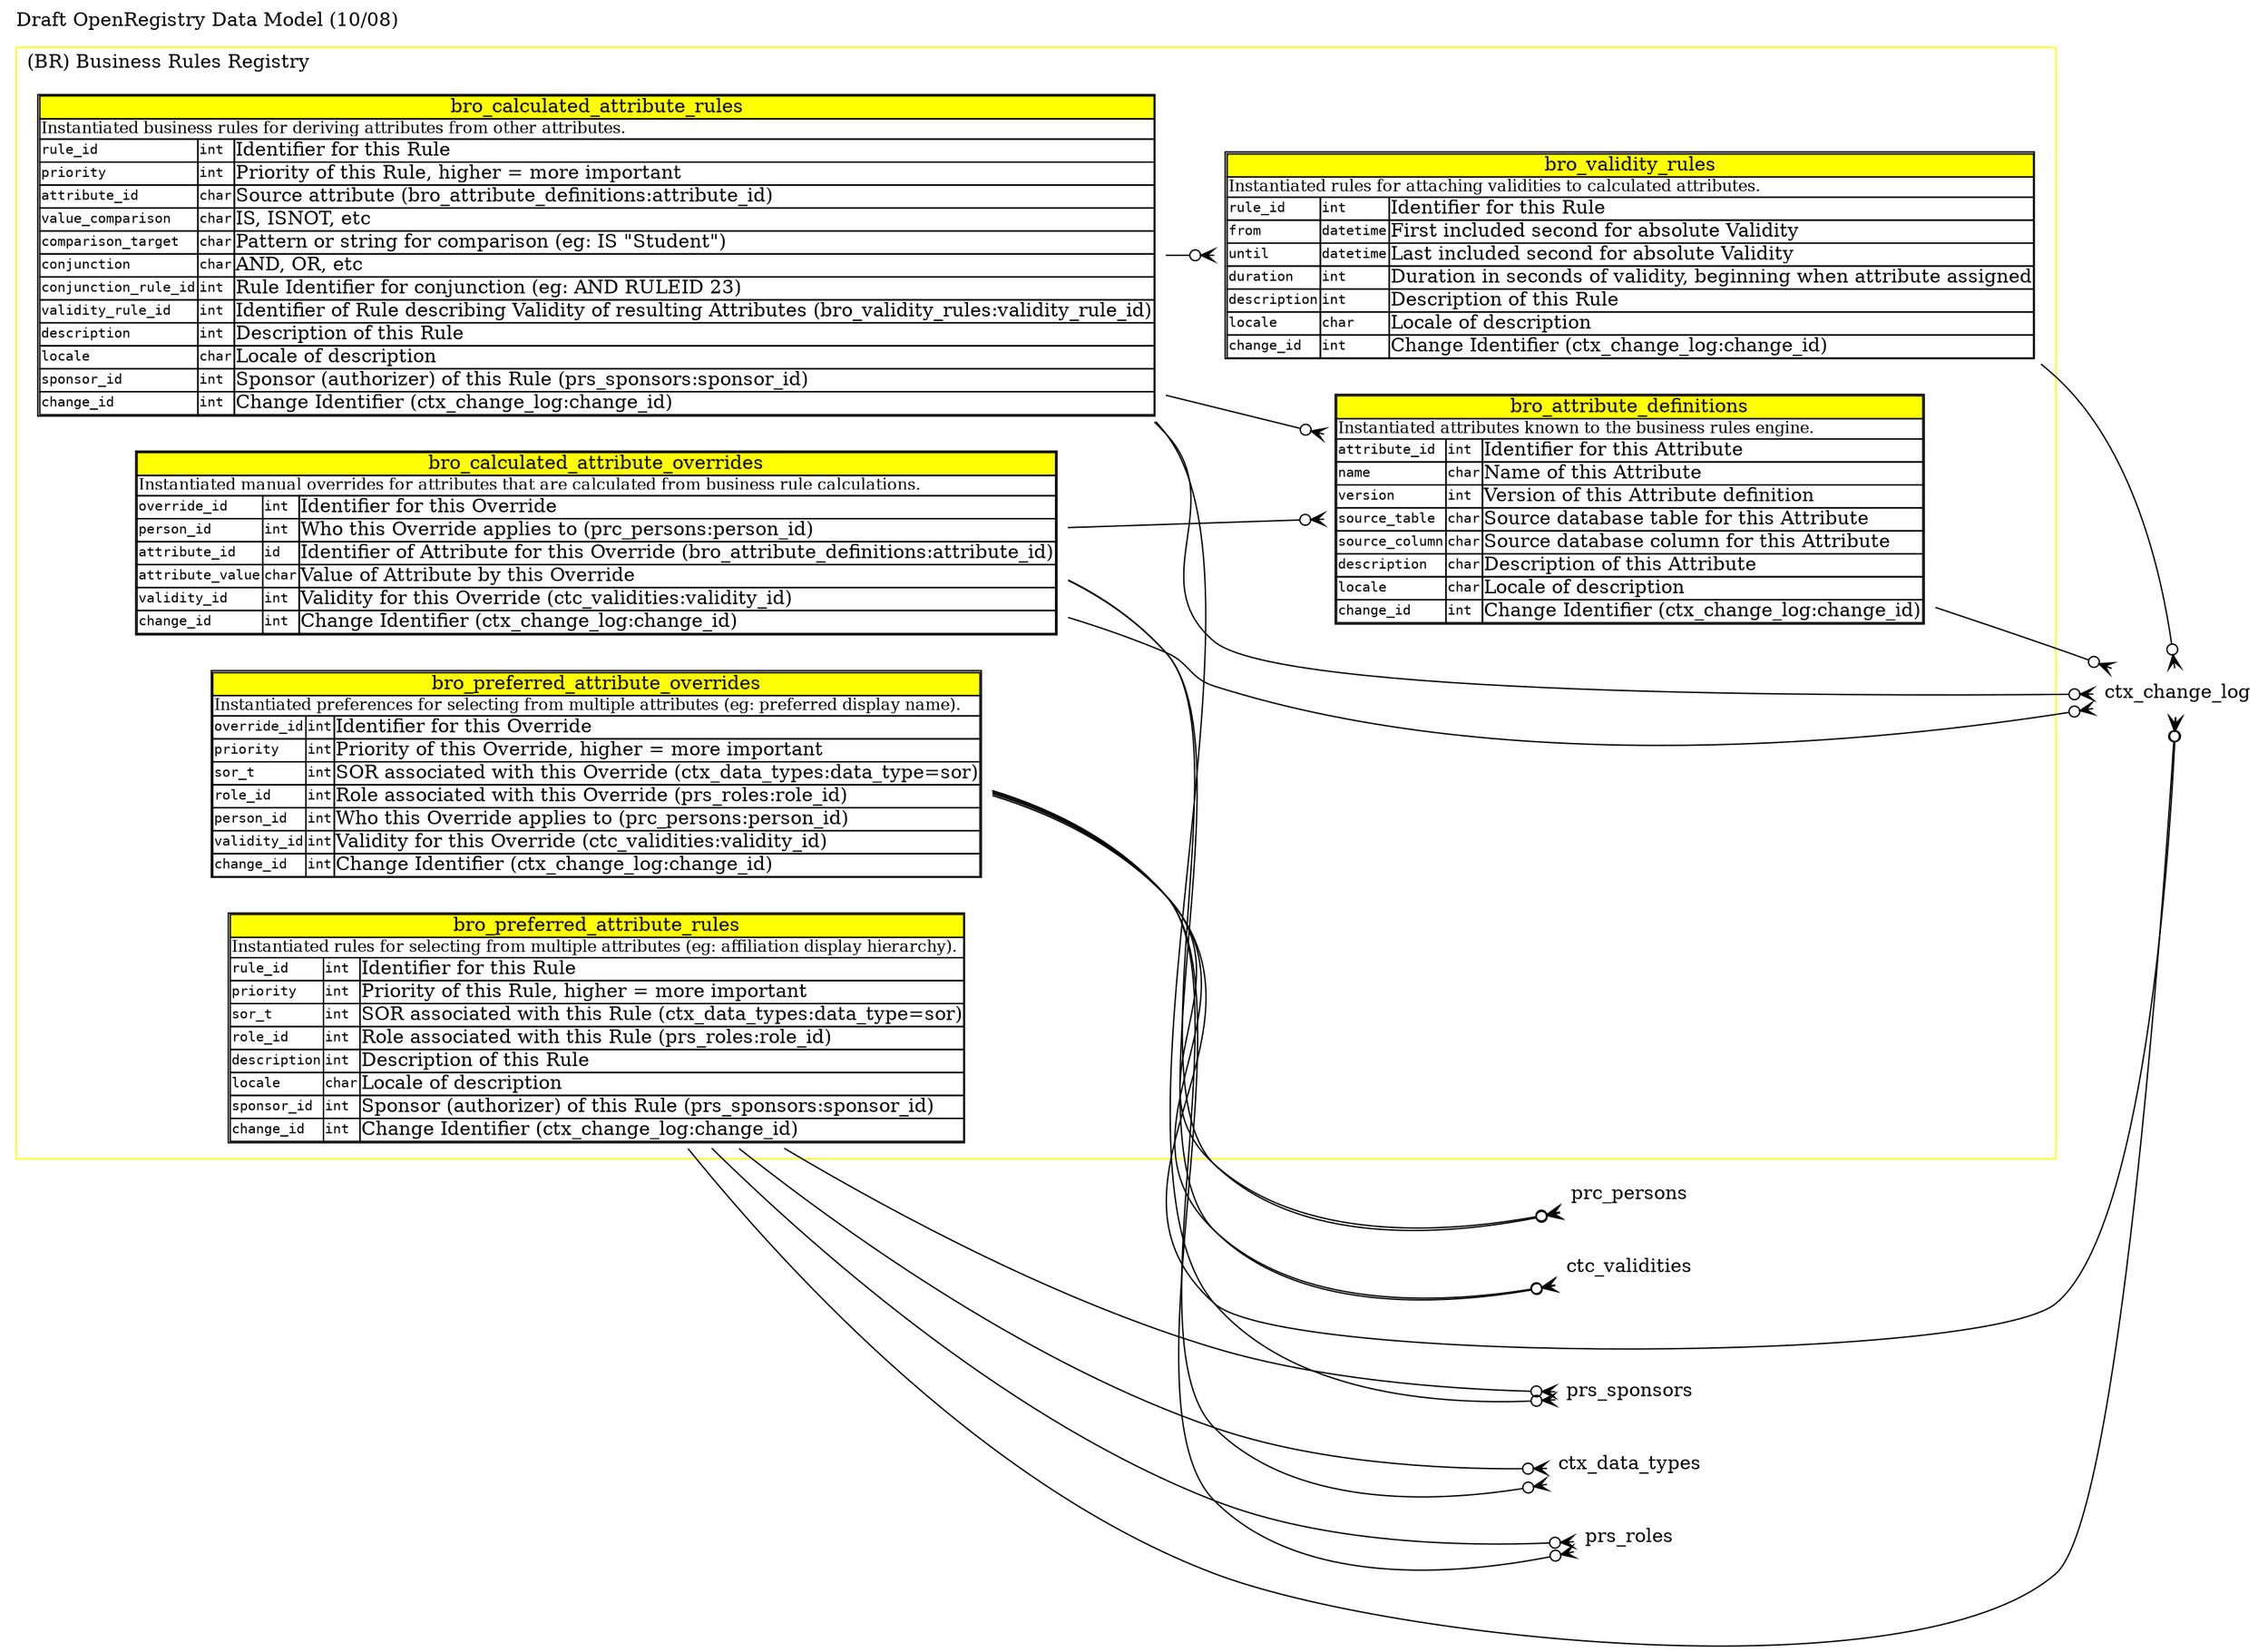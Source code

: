 /*
 * Version: $Revision: 1.3 $
 * Date: $Date: 2008/10/21 03:00:21 $
 */

digraph ORDATAMODEL {
  graph [label="Draft OpenRegistry Data Model (10/08)", labelloc="t", labeljust="l", rankdir="LR"]
  node [shape=plaintext, labeljust="l"]

  subgraph cluster_BR {
    label = "(BR) Business Rules Registry";
    color = "yellow";

    /*
     * Attribute Definitions
     */

    bro_attribute_definitions [label=<<table cellborder="1" cellpadding="0" cellspacing="0">
<tr>
 <td bgcolor="yellow" colspan="3"><font point-size="14">bro_attribute_definitions</font></td>
</tr>
<tr>
 <td align="left" colspan="3"><font point-size="12">Instantiated attributes known to the business rules engine.</font></td>
</tr>
<tr>
 <td align="left"><font face="Courier" point-size="10">attribute_id</font></td>
 <td align="left"><font face="Courier" point-size="10">int</font></td>
 <td align="left">Identifier for this Attribute</td>
</tr>
<tr>
 <td align="left"><font face="Courier" point-size="10">name</font></td>
 <td align="left"><font face="Courier" point-size="10">char</font></td>
 <td align="left">Name of this Attribute</td>
</tr>
<tr>
 <td align="left"><font face="Courier" point-size="10">version</font></td>
 <td align="left"><font face="Courier" point-size="10">int</font></td>
 <td align="left">Version of this Attribute definition</td>
</tr>
<tr>
 <td align="left"><font face="Courier" point-size="10">source_table</font></td>
 <td align="left"><font face="Courier" point-size="10">char</font></td>
 <td align="left">Source database table for this Attribute</td>
</tr>
<tr>
 <td align="left"><font face="Courier" point-size="10">source_column</font></td>
 <td align="left"><font face="Courier" point-size="10">char</font></td>
 <td align="left">Source database column for this Attribute</td>
</tr>
<tr>
 <td align="left"><font face="Courier" point-size="10">description</font></td>
 <td align="left"><font face="Courier" point-size="10">char</font></td>
 <td align="left">Description of this Attribute</td>
</tr>
<tr>
 <td align="left"><font face="Courier" point-size="10">locale</font></td>
 <td align="left"><font face="Courier" point-size="10">char</font></td>
 <td align="left">Locale of description</td>
</tr>
<tr>
 <td align="left"><font face="Courier" point-size="10">change_id</font></td>
 <td align="left"><font face="Courier" point-size="10">int</font></td>
 <td align="left">Change Identifier (ctx_change_log:change_id)</td>
</tr>
   </table>>];

    /*
     * Derived Attribute Overrides
     */

    bro_calculated_attribute_overrides [label=<<table cellborder="1" cellpadding="0" cellspacing="0">
<tr>
 <td bgcolor="yellow" colspan="3"><font point-size="14">bro_calculated_attribute_overrides</font></td>
</tr>
<tr>
 <td align="left" colspan="3"><font point-size="12">Instantiated manual overrides for attributes that are calculated from business rule calculations.</font></td>
</tr>
<tr>
 <td align="left"><font face="Courier" point-size="10">override_id</font></td>
 <td align="left"><font face="Courier" point-size="10">int</font></td>
 <td align="left">Identifier for this Override</td>
</tr>
<tr>
 <td align="left"><font face="Courier" point-size="10">person_id</font></td>
 <td align="left"><font face="Courier" point-size="10">int</font></td>
 <td align="left">Who this Override applies to (prc_persons:person_id)</td>
</tr>
<tr>
 <td align="left"><font face="Courier" point-size="10">attribute_id</font></td>
 <td align="left"><font face="Courier" point-size="10">id</font></td>
 <td align="left">Identifier of Attribute for this Override (bro_attribute_definitions:attribute_id)</td>
</tr>
<tr>
 <td align="left"><font face="Courier" point-size="10">attribute_value</font></td>
 <td align="left"><font face="Courier" point-size="10">char</font></td>
 <td align="left">Value of Attribute by this Override</td>
</tr>
<tr>
 <td align="left"><font face="Courier" point-size="10">validity_id</font></td>
 <td align="left"><font face="Courier" point-size="10">int</font></td>
 <td align="left">Validity for this Override (ctc_validities:validity_id)</td>
</tr>
<tr>
 <td align="left"><font face="Courier" point-size="10">change_id</font></td>
 <td align="left"><font face="Courier" point-size="10">int</font></td>
 <td align="left">Change Identifier (ctx_change_log:change_id)</td>
</tr>
   </table>>];

    /*
     * Derived Attribute Rules
     */

    bro_calculated_attribute_rules [label=<<table cellborder="1" cellpadding="0" cellspacing="0">
<tr>
 <td bgcolor="yellow" colspan="3"><font point-size="14">bro_calculated_attribute_rules</font></td>
</tr>
<tr>
 <td align="left" colspan="3"><font point-size="12">Instantiated business rules for deriving attributes from other attributes.</font></td>
</tr>
<tr>
 <td align="left"><font face="Courier" point-size="10">rule_id</font></td>
 <td align="left"><font face="Courier" point-size="10">int</font></td>
 <td align="left">Identifier for this Rule</td>
</tr>
<tr>
 <td align="left"><font face="Courier" point-size="10">priority</font></td>
 <td align="left"><font face="Courier" point-size="10">int</font></td>
 <td align="left">Priority of this Rule, higher = more important</td>
</tr>
<tr>
 <td align="left"><font face="Courier" point-size="10">attribute_id</font></td>
 <td align="left"><font face="Courier" point-size="10">char</font></td>
 <td align="left">Source attribute (bro_attribute_definitions:attribute_id)</td>
</tr>
<tr>
 <td align="left"><font face="Courier" point-size="10">value_comparison</font></td>
 <td align="left"><font face="Courier" point-size="10">char</font></td>
 <td align="left">IS, ISNOT, etc</td>
</tr>
<tr>
 <td align="left"><font face="Courier" point-size="10">comparison_target</font></td>
 <td align="left"><font face="Courier" point-size="10">char</font></td>
 <td align="left">Pattern or string for comparison (eg: IS "Student")</td>
</tr>
<tr>
 <td align="left"><font face="Courier" point-size="10">conjunction</font></td>
 <td align="left"><font face="Courier" point-size="10">char</font></td>
 <td align="left">AND, OR, etc</td>
</tr>
<tr>
 <td align="left"><font face="Courier" point-size="10">conjunction_rule_id</font></td>
 <td align="left"><font face="Courier" point-size="10">int</font></td>
 <td align="left">Rule Identifier for conjunction (eg: AND RULEID 23)</td>
</tr>
<tr>
 <td align="left"><font face="Courier" point-size="10">validity_rule_id</font></td>
 <td align="left"><font face="Courier" point-size="10">int</font></td>
 <td align="left">Identifier of Rule describing Validity of resulting Attributes (bro_validity_rules:validity_rule_id)</td>
</tr>
<tr>
 <td align="left"><font face="Courier" point-size="10">description</font></td>
 <td align="left"><font face="Courier" point-size="10">int</font></td>
 <td align="left">Description of this Rule</td>
</tr>
<tr>
 <td align="left"><font face="Courier" point-size="10">locale</font></td>
 <td align="left"><font face="Courier" point-size="10">char</font></td>
 <td align="left">Locale of description</td>
</tr>
<tr>
 <td align="left"><font face="Courier" point-size="10">sponsor_id</font></td>
 <td align="left"><font face="Courier" point-size="10">int</font></td>
 <td align="left">Sponsor (authorizer) of this Rule (prs_sponsors:sponsor_id)</td>
</tr>
<tr>
 <td align="left"><font face="Courier" point-size="10">change_id</font></td>
 <td align="left"><font face="Courier" point-size="10">int</font></td>
 <td align="left">Change Identifier (ctx_change_log:change_id)</td>
</tr>
   </table>>];

    /*
     * Preferred Attribute Overrides
     */

    bro_preferred_attribute_overrides [label=<<table cellborder="1" cellpadding="0" cellspacing="0">
<tr>
 <td bgcolor="yellow" colspan="3"><font point-size="14">bro_preferred_attribute_overrides</font></td>
</tr>
<tr>
 <td align="left" colspan="3"><font point-size="12">Instantiated preferences for selecting from multiple attributes (eg: preferred display name).</font></td>
</tr>
<tr>
 <td align="left"><font face="Courier" point-size="10">override_id</font></td>
 <td align="left"><font face="Courier" point-size="10">int</font></td>
 <td align="left">Identifier for this Override</td>
</tr>
<tr>
 <td align="left"><font face="Courier" point-size="10">priority</font></td>
 <td align="left"><font face="Courier" point-size="10">int</font></td>
 <td align="left">Priority of this Override, higher = more important</td>
</tr>
<tr>
 <td align="left"><font face="Courier" point-size="10">sor_t</font></td>
 <td align="left"><font face="Courier" point-size="10">int</font></td>
 <td align="left">SOR associated with this Override (ctx_data_types:data_type=sor)</td>
</tr>
<tr>
 <td align="left"><font face="Courier" point-size="10">role_id</font></td>
 <td align="left"><font face="Courier" point-size="10">int</font></td>
 <td align="left">Role associated with this Override (prs_roles:role_id)</td>
</tr>
<tr>
 <td align="left"><font face="Courier" point-size="10">person_id</font></td>
 <td align="left"><font face="Courier" point-size="10">int</font></td>
 <td align="left">Who this Override applies to (prc_persons:person_id)</td>
</tr>
<tr>
 <td align="left"><font face="Courier" point-size="10">validity_id</font></td>
 <td align="left"><font face="Courier" point-size="10">int</font></td>
 <td align="left">Validity for this Override (ctc_validities:validity_id)</td>
</tr>
<tr>
 <td align="left"><font face="Courier" point-size="10">change_id</font></td>
 <td align="left"><font face="Courier" point-size="10">int</font></td>
 <td align="left">Change Identifier (ctx_change_log:change_id)</td>
</tr>
   </table>>];

    /*
     * Preferred Attribute Rules
     */

    bro_preferred_attribute_rules [label=<<table cellborder="1" cellpadding="0" cellspacing="0">
<tr>
 <td bgcolor="yellow" colspan="3"><font point-size="14">bro_preferred_attribute_rules</font></td>
</tr>
<tr>
 <td align="left" colspan="3"><font point-size="12">Instantiated rules for selecting from multiple attributes (eg: affiliation display hierarchy).</font></td>
</tr>
<tr>
 <td align="left"><font face="Courier" point-size="10">rule_id</font></td>
 <td align="left"><font face="Courier" point-size="10">int</font></td>
 <td align="left">Identifier for this Rule</td>
</tr>
<tr>
 <td align="left"><font face="Courier" point-size="10">priority</font></td>
 <td align="left"><font face="Courier" point-size="10">int</font></td>
 <td align="left">Priority of this Rule, higher = more important</td>
</tr>
<tr>
 <td align="left"><font face="Courier" point-size="10">sor_t</font></td>
 <td align="left"><font face="Courier" point-size="10">int</font></td>
 <td align="left">SOR associated with this Rule (ctx_data_types:data_type=sor)</td>
</tr>
<tr>
 <td align="left"><font face="Courier" point-size="10">role_id</font></td>
 <td align="left"><font face="Courier" point-size="10">int</font></td>
 <td align="left">Role associated with this Rule (prs_roles:role_id)</td>
</tr>
<tr>
 <td align="left"><font face="Courier" point-size="10">description</font></td>
 <td align="left"><font face="Courier" point-size="10">int</font></td>
 <td align="left">Description of this Rule</td>
</tr>
<tr>
 <td align="left"><font face="Courier" point-size="10">locale</font></td>
 <td align="left"><font face="Courier" point-size="10">char</font></td>
 <td align="left">Locale of description</td>
</tr>
<tr>
 <td align="left"><font face="Courier" point-size="10">sponsor_id</font></td>
 <td align="left"><font face="Courier" point-size="10">int</font></td>
 <td align="left">Sponsor (authorizer) of this Rule (prs_sponsors:sponsor_id)</td>
</tr>
<tr>
 <td align="left"><font face="Courier" point-size="10">change_id</font></td>
 <td align="left"><font face="Courier" point-size="10">int</font></td>
 <td align="left">Change Identifier (ctx_change_log:change_id)</td>
</tr>
   </table>>];

    /*
     * Validity Rules
     */

    bro_validity_rules [label=<<table cellborder="1" cellpadding="0" cellspacing="0">
<tr>
 <td bgcolor="yellow" colspan="3"><font point-size="14">bro_validity_rules</font></td>
</tr>
<tr>
 <td align="left" colspan="3"><font point-size="12">Instantiated rules for attaching validities to calculated attributes.</font></td>
</tr>
<tr>
 <td align="left"><font face="Courier" point-size="10">rule_id</font></td>
 <td align="left"><font face="Courier" point-size="10">int</font></td>
 <td align="left">Identifier for this Rule</td>
</tr>
<tr>
 <td align="left"><font face="Courier" point-size="10">from</font></td>
 <td align="left"><font face="Courier" point-size="10">datetime</font></td>
 <td align="left">First included second for absolute Validity</td>
</tr>
<tr>
 <td align="left"><font face="Courier" point-size="10">until</font></td>
 <td align="left"><font face="Courier" point-size="10">datetime</font></td>
 <td align="left">Last included second for absolute Validity</td>
</tr>
<tr>
 <td align="left"><font face="Courier" point-size="10">duration</font></td>
 <td align="left"><font face="Courier" point-size="10">int</font></td>
 <td align="left">Duration in seconds of validity, beginning when attribute assigned</td>
</tr>
<tr>
 <td align="left"><font face="Courier" point-size="10">description</font></td>
 <td align="left"><font face="Courier" point-size="10">int</font></td>
 <td align="left">Description of this Rule</td>
</tr>
<tr>
 <td align="left"><font face="Courier" point-size="10">locale</font></td>
 <td align="left"><font face="Courier" point-size="10">char</font></td>
 <td align="left">Locale of description</td>
</tr>
<tr>
 <td align="left"><font face="Courier" point-size="10">change_id</font></td>
 <td align="left"><font face="Courier" point-size="10">int</font></td>
 <td align="left">Change Identifier (ctx_change_log:change_id)</td>
</tr>
   </table>>];
  } /* cluster_BR */

  /*
   * relations
   *
   * 0/1: odottee
   * 1: teetee
   * 0+: crowodot
   * 1+: crowotee
   *
   * x->y each x has arrowtail y's, each y has arrowhead x's
   *
   */
  
  bro_attribute_definitions -> ctx_change_log [arrowhead="crowodot", arrowtail="teetee"];
  bro_calculated_attribute_overrides -> bro_attribute_definitions [arrowhead="crowodot", arrowtail="teetee"];
  bro_calculated_attribute_overrides -> ctx_change_log [arrowhead="crowodot", arrowtail="teetee"];
  bro_calculated_attribute_overrides -> ctc_validities [arrowhead="crowodot", arrowtail="teetee"];
  bro_calculated_attribute_overrides -> prc_persons [arrowhead="crowodot", arrowtail="teetee"];
  bro_calculated_attribute_rules -> bro_attribute_definitions [arrowhead="crowodot", arrowtail="teetee"];
  bro_calculated_attribute_rules -> bro_validity_rules [arrowhead="crowodot", arrowtail="teetee"];
  bro_calculated_attribute_rules -> ctx_change_log [arrowhead="crowodot", arrowtail="teetee"];
  bro_calculated_attribute_rules -> prs_sponsors [arrowhead="crowodot", arrowtail="odottee"];
  bro_preferred_attribute_overrides -> ctx_change_log [arrowhead="crowodot", arrowtail="teetee"];
  bro_preferred_attribute_overrides -> ctc_validities [arrowhead="crowodot", arrowtail="teetee"];
  bro_preferred_attribute_overrides -> prc_persons [arrowhead="crowodot", arrowtail="teetee"];
  bro_preferred_attribute_overrides -> prs_roles [arrowhead="crowodot", arrowtail="teetee"];
  bro_preferred_attribute_overrides -> ctx_data_types [arrowhead="crowodot", arrowtail="teetee"];
  bro_preferred_attribute_rules -> ctx_change_log [arrowhead="crowodot", arrowtail="teetee"];
  bro_preferred_attribute_rules -> prs_roles [arrowhead="crowodot", arrowtail="teetee"];
  bro_preferred_attribute_rules -> ctx_data_types [arrowhead="crowodot", arrowtail="teetee"];
  bro_preferred_attribute_rules -> prs_sponsors [arrowhead="crowodot", arrowtail="odottee"];
  bro_validity_rules -> ctx_change_log [arrowhead="crowodot", arrowtail="teetee"];
}

